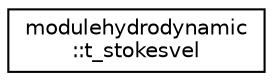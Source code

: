 digraph "Graphical Class Hierarchy"
{
 // LATEX_PDF_SIZE
  edge [fontname="Helvetica",fontsize="10",labelfontname="Helvetica",labelfontsize="10"];
  node [fontname="Helvetica",fontsize="10",shape=record];
  rankdir="LR";
  Node0 [label="modulehydrodynamic\l::t_stokesvel",height=0.2,width=0.4,color="black", fillcolor="white", style="filled",URL="$structmodulehydrodynamic_1_1t__stokesvel.html",tooltip=" "];
}
